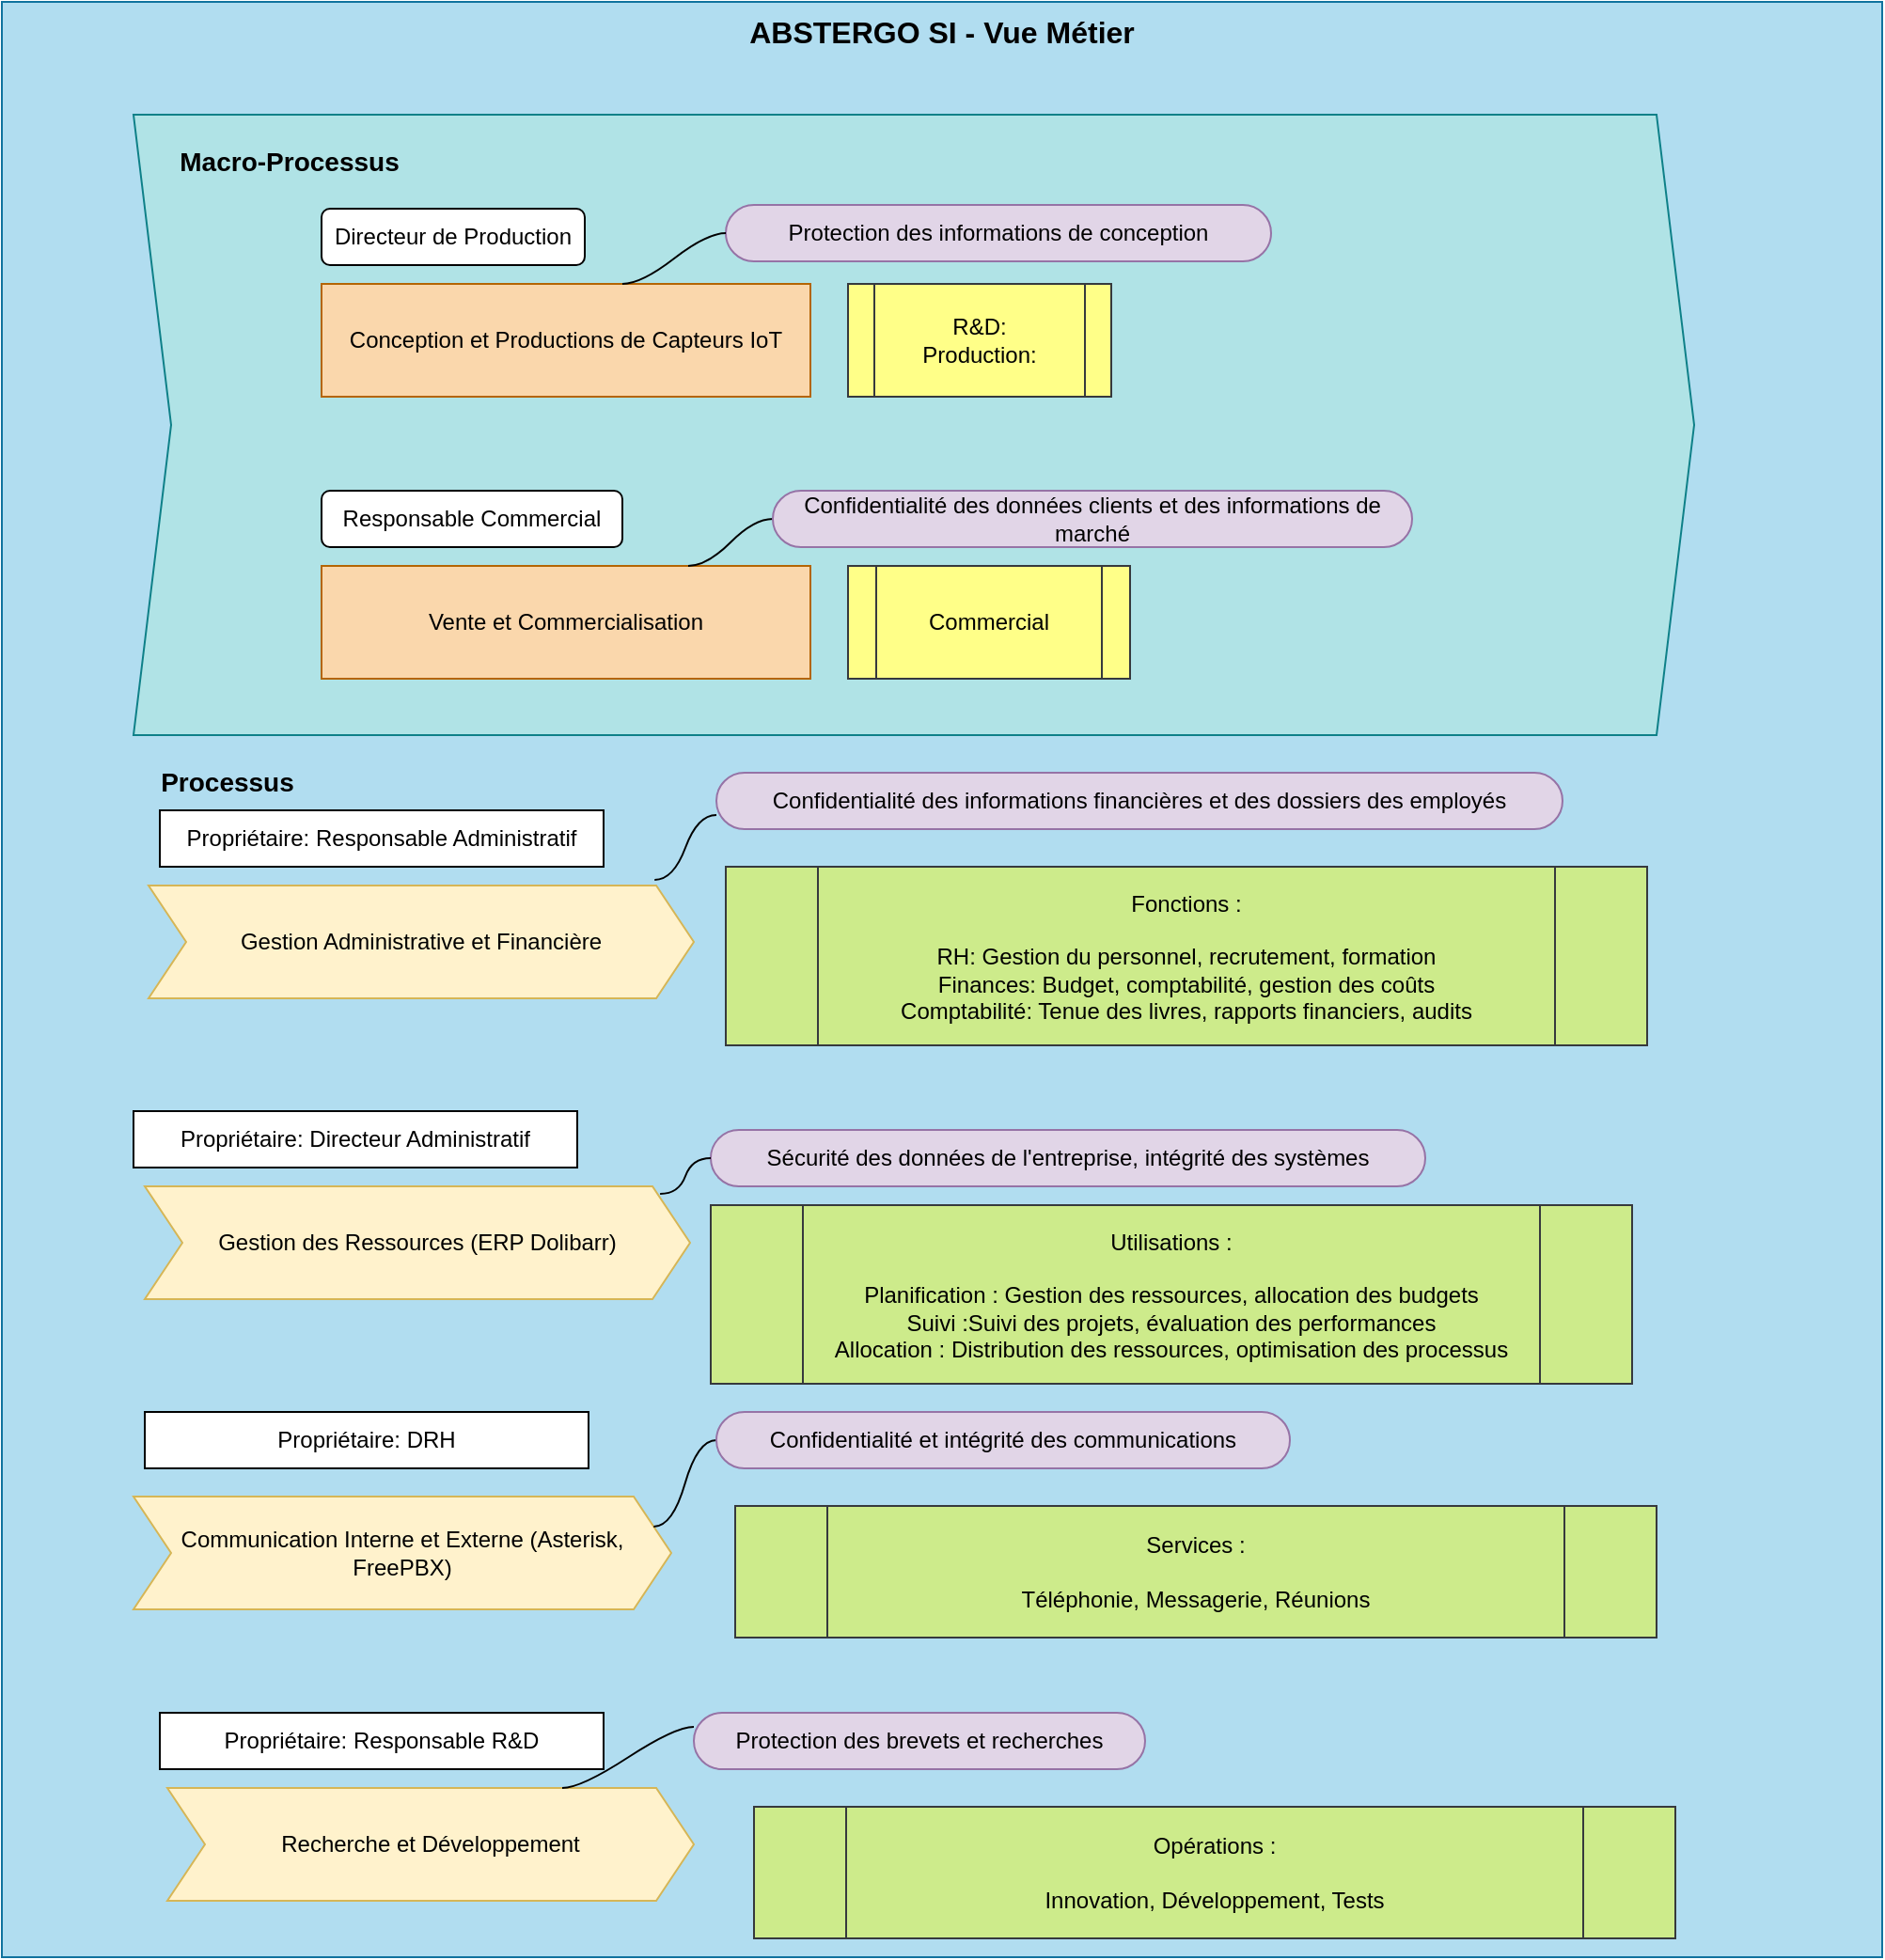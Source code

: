 <mxfile version="22.1.5" type="github">
  <diagram name="Page-1" id="KYuWMJmiR7H3UaC-g5s9">
    <mxGraphModel dx="1542" dy="823" grid="1" gridSize="10" guides="1" tooltips="1" connect="1" arrows="1" fold="1" page="1" pageScale="1" pageWidth="827" pageHeight="1169" math="0" shadow="0">
      <root>
        <mxCell id="0" />
        <mxCell id="1" parent="0" />
        <mxCell id="J_kNGodoUKY9twf9flr4-1" value="&lt;font size=&quot;1&quot;&gt;&lt;b&gt;&lt;font style=&quot;font-size: 16px;&quot;&gt;ABSTERGO SI - Vue Métier &lt;/font&gt;&lt;/b&gt;&lt;/font&gt;" style="rounded=0;whiteSpace=wrap;html=1;verticalAlign=top;align=center;movable=1;resizable=1;rotatable=1;deletable=1;editable=1;locked=0;connectable=1;fillColor=#b1ddf0;strokeColor=#10739e;" parent="1" vertex="1">
          <mxGeometry x="40" y="40" width="1000" height="1040" as="geometry" />
        </mxCell>
        <mxCell id="J_kNGodoUKY9twf9flr4-2" value="" style="shape=step;perimeter=stepPerimeter;whiteSpace=wrap;html=1;fixedSize=1;fillColor=#b0e3e6;strokeColor=#0e8088;" parent="1" vertex="1">
          <mxGeometry x="110" y="100" width="830" height="330" as="geometry" />
        </mxCell>
        <mxCell id="J_kNGodoUKY9twf9flr4-3" value="Conception et Productions de Capteurs IoT" style="rounded=0;whiteSpace=wrap;html=1;fillColor=#fad7ac;strokeColor=#b46504;" parent="1" vertex="1">
          <mxGeometry x="210" y="190" width="260" height="60" as="geometry" />
        </mxCell>
        <mxCell id="J_kNGodoUKY9twf9flr4-4" value="Vente et Commercialisation" style="rounded=0;whiteSpace=wrap;html=1;fillColor=#fad7ac;strokeColor=#b46504;" parent="1" vertex="1">
          <mxGeometry x="210" y="340" width="260" height="60" as="geometry" />
        </mxCell>
        <mxCell id="J_kNGodoUKY9twf9flr4-5" value="Directeur de Production" style="rounded=1;whiteSpace=wrap;html=1;" parent="1" vertex="1">
          <mxGeometry x="210" y="150" width="140" height="30" as="geometry" />
        </mxCell>
        <mxCell id="J_kNGodoUKY9twf9flr4-7" value="Responsable Commercial" style="rounded=1;whiteSpace=wrap;html=1;" parent="1" vertex="1">
          <mxGeometry x="210" y="300" width="160" height="30" as="geometry" />
        </mxCell>
        <mxCell id="J_kNGodoUKY9twf9flr4-8" value="R&amp;amp;D:&lt;br&gt;Production:" style="shape=process;whiteSpace=wrap;html=1;backgroundOutline=1;fillColor=#ffff88;strokeColor=#36393d;" parent="1" vertex="1">
          <mxGeometry x="490" y="190" width="140" height="60" as="geometry" />
        </mxCell>
        <mxCell id="J_kNGodoUKY9twf9flr4-9" value="Commercial" style="shape=process;whiteSpace=wrap;html=1;backgroundOutline=1;fillColor=#ffff88;strokeColor=#36393d;" parent="1" vertex="1">
          <mxGeometry x="490" y="340" width="150" height="60" as="geometry" />
        </mxCell>
        <mxCell id="J_kNGodoUKY9twf9flr4-11" value="Protection des informations de conception" style="whiteSpace=wrap;html=1;rounded=1;arcSize=50;align=center;verticalAlign=middle;strokeWidth=1;autosize=1;spacing=4;treeFolding=1;treeMoving=1;newEdgeStyle={&quot;edgeStyle&quot;:&quot;entityRelationEdgeStyle&quot;,&quot;startArrow&quot;:&quot;none&quot;,&quot;endArrow&quot;:&quot;none&quot;,&quot;segment&quot;:10,&quot;curved&quot;:1,&quot;sourcePerimeterSpacing&quot;:0,&quot;targetPerimeterSpacing&quot;:0};fillColor=#e1d5e7;strokeColor=#9673a6;" parent="1" vertex="1">
          <mxGeometry x="425" y="148" width="290" height="30" as="geometry" />
        </mxCell>
        <mxCell id="J_kNGodoUKY9twf9flr4-12" value="" style="edgeStyle=entityRelationEdgeStyle;startArrow=none;endArrow=none;segment=10;curved=1;sourcePerimeterSpacing=0;targetPerimeterSpacing=0;rounded=0;" parent="1" target="J_kNGodoUKY9twf9flr4-11" edge="1">
          <mxGeometry relative="1" as="geometry">
            <mxPoint x="370" y="190" as="sourcePoint" />
          </mxGeometry>
        </mxCell>
        <mxCell id="J_kNGodoUKY9twf9flr4-14" style="edgeStyle=entityRelationEdgeStyle;rounded=0;orthogonalLoop=1;jettySize=auto;html=1;startArrow=none;endArrow=none;segment=10;curved=1;sourcePerimeterSpacing=0;targetPerimeterSpacing=0;entryX=0.75;entryY=0;entryDx=0;entryDy=0;" parent="1" source="J_kNGodoUKY9twf9flr4-13" target="J_kNGodoUKY9twf9flr4-4" edge="1">
          <mxGeometry relative="1" as="geometry" />
        </mxCell>
        <mxCell id="J_kNGodoUKY9twf9flr4-13" value="Confidentialité des données clients et des informations de marché" style="whiteSpace=wrap;html=1;rounded=1;arcSize=50;align=center;verticalAlign=middle;strokeWidth=1;autosize=1;spacing=4;treeFolding=1;treeMoving=1;newEdgeStyle={&quot;edgeStyle&quot;:&quot;entityRelationEdgeStyle&quot;,&quot;startArrow&quot;:&quot;none&quot;,&quot;endArrow&quot;:&quot;none&quot;,&quot;segment&quot;:10,&quot;curved&quot;:1,&quot;sourcePerimeterSpacing&quot;:0,&quot;targetPerimeterSpacing&quot;:0};fillColor=#e1d5e7;strokeColor=#9673a6;" parent="1" vertex="1">
          <mxGeometry x="450" y="300" width="340" height="30" as="geometry" />
        </mxCell>
        <mxCell id="J_kNGodoUKY9twf9flr4-15" value="Gestion Administrative et Financière" style="shape=step;perimeter=stepPerimeter;whiteSpace=wrap;html=1;fixedSize=1;fillColor=#fff2cc;strokeColor=#d6b656;" parent="1" vertex="1">
          <mxGeometry x="118" y="510" width="290" height="60" as="geometry" />
        </mxCell>
        <mxCell id="J_kNGodoUKY9twf9flr4-16" value="Gestion des Ressources (ERP Dolibarr)" style="shape=step;perimeter=stepPerimeter;whiteSpace=wrap;html=1;fixedSize=1;fillColor=#fff2cc;strokeColor=#d6b656;" parent="1" vertex="1">
          <mxGeometry x="116" y="670" width="290" height="60" as="geometry" />
        </mxCell>
        <mxCell id="J_kNGodoUKY9twf9flr4-17" value="Communication Interne et Externe (Asterisk, FreePBX)" style="shape=step;perimeter=stepPerimeter;whiteSpace=wrap;html=1;fixedSize=1;fillColor=#fff2cc;strokeColor=#d6b656;" parent="1" vertex="1">
          <mxGeometry x="110" y="835" width="286" height="60" as="geometry" />
        </mxCell>
        <mxCell id="J_kNGodoUKY9twf9flr4-18" value="Recherche et Développement" style="shape=step;perimeter=stepPerimeter;whiteSpace=wrap;html=1;fixedSize=1;fillColor=#fff2cc;strokeColor=#d6b656;" parent="1" vertex="1">
          <mxGeometry x="128" y="990" width="280" height="60" as="geometry" />
        </mxCell>
        <mxCell id="J_kNGodoUKY9twf9flr4-31" style="edgeStyle=entityRelationEdgeStyle;rounded=0;orthogonalLoop=1;jettySize=auto;html=1;startArrow=none;endArrow=none;segment=10;curved=1;sourcePerimeterSpacing=0;targetPerimeterSpacing=0;exitX=0;exitY=0.25;exitDx=0;exitDy=0;entryX=0.75;entryY=0;entryDx=0;entryDy=0;" parent="1" source="J_kNGodoUKY9twf9flr4-20" target="J_kNGodoUKY9twf9flr4-18" edge="1">
          <mxGeometry relative="1" as="geometry" />
        </mxCell>
        <mxCell id="J_kNGodoUKY9twf9flr4-20" value="Protection des brevets et recherches" style="whiteSpace=wrap;html=1;rounded=1;arcSize=50;align=center;verticalAlign=middle;strokeWidth=1;autosize=1;spacing=4;treeFolding=1;treeMoving=1;newEdgeStyle={&quot;edgeStyle&quot;:&quot;entityRelationEdgeStyle&quot;,&quot;startArrow&quot;:&quot;none&quot;,&quot;endArrow&quot;:&quot;none&quot;,&quot;segment&quot;:10,&quot;curved&quot;:1,&quot;sourcePerimeterSpacing&quot;:0,&quot;targetPerimeterSpacing&quot;:0};fillColor=#e1d5e7;strokeColor=#9673a6;" parent="1" vertex="1">
          <mxGeometry x="408" y="950" width="240" height="30" as="geometry" />
        </mxCell>
        <mxCell id="J_kNGodoUKY9twf9flr4-30" style="edgeStyle=entityRelationEdgeStyle;rounded=0;orthogonalLoop=1;jettySize=auto;html=1;startArrow=none;endArrow=none;segment=10;curved=1;sourcePerimeterSpacing=0;targetPerimeterSpacing=0;exitX=0;exitY=0.5;exitDx=0;exitDy=0;entryX=1;entryY=0.25;entryDx=0;entryDy=0;" parent="1" source="J_kNGodoUKY9twf9flr4-21" target="J_kNGodoUKY9twf9flr4-17" edge="1">
          <mxGeometry relative="1" as="geometry" />
        </mxCell>
        <mxCell id="J_kNGodoUKY9twf9flr4-21" value="Confidentialité et intégrité des communications" style="whiteSpace=wrap;html=1;rounded=1;arcSize=50;align=center;verticalAlign=middle;strokeWidth=1;autosize=1;spacing=4;treeFolding=1;treeMoving=1;newEdgeStyle={&quot;edgeStyle&quot;:&quot;entityRelationEdgeStyle&quot;,&quot;startArrow&quot;:&quot;none&quot;,&quot;endArrow&quot;:&quot;none&quot;,&quot;segment&quot;:10,&quot;curved&quot;:1,&quot;sourcePerimeterSpacing&quot;:0,&quot;targetPerimeterSpacing&quot;:0};fillColor=#e1d5e7;strokeColor=#9673a6;" parent="1" vertex="1">
          <mxGeometry x="420" y="790" width="305" height="30" as="geometry" />
        </mxCell>
        <mxCell id="J_kNGodoUKY9twf9flr4-22" value="Sécurité des données de l&#39;entreprise, intégrité des systèmes" style="whiteSpace=wrap;html=1;rounded=1;arcSize=50;align=center;verticalAlign=middle;strokeWidth=1;autosize=1;spacing=4;treeFolding=1;treeMoving=1;newEdgeStyle={&quot;edgeStyle&quot;:&quot;entityRelationEdgeStyle&quot;,&quot;startArrow&quot;:&quot;none&quot;,&quot;endArrow&quot;:&quot;none&quot;,&quot;segment&quot;:10,&quot;curved&quot;:1,&quot;sourcePerimeterSpacing&quot;:0,&quot;targetPerimeterSpacing&quot;:0};fillColor=#e1d5e7;strokeColor=#9673a6;" parent="1" vertex="1">
          <mxGeometry x="417" y="640" width="380" height="30" as="geometry" />
        </mxCell>
        <mxCell id="J_kNGodoUKY9twf9flr4-23" value="Confidentialité des informations financières et des dossiers des employés" style="whiteSpace=wrap;html=1;rounded=1;arcSize=50;align=center;verticalAlign=middle;strokeWidth=1;autosize=1;spacing=4;treeFolding=1;treeMoving=1;newEdgeStyle={&quot;edgeStyle&quot;:&quot;entityRelationEdgeStyle&quot;,&quot;startArrow&quot;:&quot;none&quot;,&quot;endArrow&quot;:&quot;none&quot;,&quot;segment&quot;:10,&quot;curved&quot;:1,&quot;sourcePerimeterSpacing&quot;:0,&quot;targetPerimeterSpacing&quot;:0};fillColor=#e1d5e7;strokeColor=#9673a6;" parent="1" vertex="1">
          <mxGeometry x="420" y="450" width="450" height="30" as="geometry" />
        </mxCell>
        <mxCell id="J_kNGodoUKY9twf9flr4-24" value="Fonctions :&lt;br&gt;&lt;br&gt;RH: Gestion du personnel, recrutement, formation&lt;br&gt;Finances: Budget, comptabilité, gestion des coûts&lt;br&gt;Comptabilité: Tenue des livres, rapports financiers, audits" style="shape=process;whiteSpace=wrap;html=1;backgroundOutline=1;fillColor=#cdeb8b;strokeColor=#36393d;" parent="1" vertex="1">
          <mxGeometry x="425" y="500" width="490" height="95" as="geometry" />
        </mxCell>
        <mxCell id="J_kNGodoUKY9twf9flr4-25" value="Propriétaire: Responsable Administratif" style="rounded=0;whiteSpace=wrap;html=1;" parent="1" vertex="1">
          <mxGeometry x="124" y="470" width="236" height="30" as="geometry" />
        </mxCell>
        <mxCell id="J_kNGodoUKY9twf9flr4-26" value="Propriétaire: Directeur Administratif" style="rounded=0;whiteSpace=wrap;html=1;" parent="1" vertex="1">
          <mxGeometry x="110" y="630" width="236" height="30" as="geometry" />
        </mxCell>
        <mxCell id="J_kNGodoUKY9twf9flr4-27" value="Utilisations :&lt;br&gt;&lt;br&gt;Planification : Gestion des ressources, allocation des budgets&lt;br&gt;Suivi :Suivi des projets, évaluation des performances&lt;br&gt;Allocation : Distribution des ressources, optimisation des processus" style="shape=process;whiteSpace=wrap;html=1;backgroundOutline=1;fillColor=#cdeb8b;strokeColor=#36393d;" parent="1" vertex="1">
          <mxGeometry x="417" y="680" width="490" height="95" as="geometry" />
        </mxCell>
        <mxCell id="J_kNGodoUKY9twf9flr4-28" style="edgeStyle=entityRelationEdgeStyle;rounded=0;orthogonalLoop=1;jettySize=auto;html=1;startArrow=none;endArrow=none;segment=10;curved=1;sourcePerimeterSpacing=0;targetPerimeterSpacing=0;exitX=0;exitY=0.75;exitDx=0;exitDy=0;entryX=0.928;entryY=-0.05;entryDx=0;entryDy=0;entryPerimeter=0;" parent="1" source="J_kNGodoUKY9twf9flr4-23" target="J_kNGodoUKY9twf9flr4-15" edge="1">
          <mxGeometry relative="1" as="geometry" />
        </mxCell>
        <mxCell id="J_kNGodoUKY9twf9flr4-29" style="edgeStyle=entityRelationEdgeStyle;rounded=0;orthogonalLoop=1;jettySize=auto;html=1;startArrow=none;endArrow=none;segment=10;curved=1;sourcePerimeterSpacing=0;targetPerimeterSpacing=0;exitX=0;exitY=0.5;exitDx=0;exitDy=0;entryX=0.945;entryY=0.067;entryDx=0;entryDy=0;entryPerimeter=0;" parent="1" source="J_kNGodoUKY9twf9flr4-22" target="J_kNGodoUKY9twf9flr4-16" edge="1">
          <mxGeometry relative="1" as="geometry" />
        </mxCell>
        <mxCell id="J_kNGodoUKY9twf9flr4-32" value="Services :&lt;br&gt;&lt;br&gt;Téléphonie, Messagerie, Réunions" style="shape=process;whiteSpace=wrap;html=1;backgroundOutline=1;fillColor=#cdeb8b;strokeColor=#36393d;" parent="1" vertex="1">
          <mxGeometry x="430" y="840" width="490" height="70" as="geometry" />
        </mxCell>
        <mxCell id="J_kNGodoUKY9twf9flr4-33" value="Opérations :&lt;br&gt;&lt;br&gt;Innovation, Développement, Tests" style="shape=process;whiteSpace=wrap;html=1;backgroundOutline=1;fillColor=#cdeb8b;strokeColor=#36393d;" parent="1" vertex="1">
          <mxGeometry x="440" y="1000" width="490" height="70" as="geometry" />
        </mxCell>
        <mxCell id="J_kNGodoUKY9twf9flr4-36" value="Propriétaire: DRH" style="rounded=0;whiteSpace=wrap;html=1;" parent="1" vertex="1">
          <mxGeometry x="116" y="790" width="236" height="30" as="geometry" />
        </mxCell>
        <mxCell id="J_kNGodoUKY9twf9flr4-37" value="Propriétaire: Responsable R&amp;amp;D" style="rounded=0;whiteSpace=wrap;html=1;" parent="1" vertex="1">
          <mxGeometry x="124" y="950" width="236" height="30" as="geometry" />
        </mxCell>
        <mxCell id="J_kNGodoUKY9twf9flr4-39" value="&lt;font style=&quot;font-size: 14px;&quot;&gt;&lt;b&gt;Macro-Processus&lt;/b&gt;&lt;/font&gt;" style="text;html=1;strokeColor=none;fillColor=none;align=center;verticalAlign=middle;whiteSpace=wrap;rounded=0;" parent="1" vertex="1">
          <mxGeometry x="118" y="110" width="150" height="30" as="geometry" />
        </mxCell>
        <mxCell id="J_kNGodoUKY9twf9flr4-40" value="&lt;font style=&quot;font-size: 14px;&quot;&gt;&lt;b&gt;Processus&lt;/b&gt;&lt;/font&gt;" style="text;html=1;strokeColor=none;fillColor=none;align=center;verticalAlign=middle;whiteSpace=wrap;rounded=0;" parent="1" vertex="1">
          <mxGeometry x="100" y="440" width="120" height="30" as="geometry" />
        </mxCell>
      </root>
    </mxGraphModel>
  </diagram>
</mxfile>
